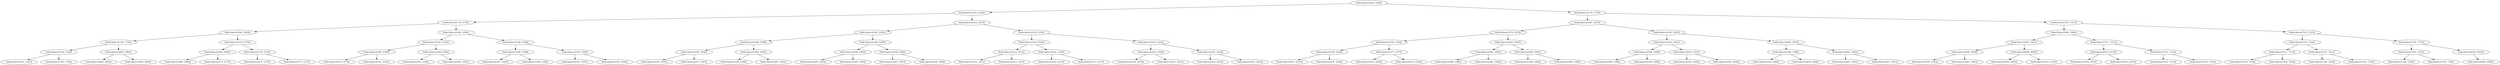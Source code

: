 digraph G{
2058965967 [label="Node{data=[2226, 2226]}"]
2058965967 -> 714803011
714803011 [label="Node{data=[2194, 2194]}"]
714803011 -> 364263611
364263611 [label="Node{data=[2178, 2178]}"]
364263611 -> 2006507059
2006507059 [label="Node{data=[2065, 2065]}"]
2006507059 -> 1200606244
1200606244 [label="Node{data=[1750, 1750]}"]
1200606244 -> 903637641
903637641 [label="Node{data=[1526, 1526]}"]
903637641 -> 294387561
294387561 [label="Node{data=[1521, 1521]}"]
903637641 -> 550752813
550752813 [label="Node{data=[1743, 1743]}"]
1200606244 -> 428135679
428135679 [label="Node{data=[2063, 2063]}"]
428135679 -> 1339714916
1339714916 [label="Node{data=[2062, 2062]}"]
428135679 -> 31761217
31761217 [label="Node{data=[2064, 2064]}"]
2006507059 -> 1058561002
1058561002 [label="Node{data=[2174, 2174]}"]
1058561002 -> 8668122
8668122 [label="Node{data=[2094, 2094]}"]
8668122 -> 480886755
480886755 [label="Node{data=[2069, 2069]}"]
8668122 -> 947124636
947124636 [label="Node{data=[2173, 2173]}"]
1058561002 -> 1170809459
1170809459 [label="Node{data=[2176, 2176]}"]
1170809459 -> 1735472003
1735472003 [label="Node{data=[2175, 2175]}"]
1170809459 -> 922148393
922148393 [label="Node{data=[2177, 2177]}"]
364263611 -> 292454002
292454002 [label="Node{data=[2186, 2186]}"]
292454002 -> 490216598
490216598 [label="Node{data=[2182, 2182]}"]
490216598 -> 1941686681
1941686681 [label="Node{data=[2180, 2180]}"]
1941686681 -> 1933330001
1933330001 [label="Node{data=[2179, 2179]}"]
1941686681 -> 298007466
298007466 [label="Node{data=[2181, 2181]}"]
490216598 -> 1279412648
1279412648 [label="Node{data=[2184, 2184]}"]
1279412648 -> 1637398200
1637398200 [label="Node{data=[2183, 2183]}"]
1279412648 -> 1879538196
1879538196 [label="Node{data=[2185, 2185]}"]
292454002 -> 2014384597
2014384597 [label="Node{data=[2190, 2190]}"]
2014384597 -> 641730678
641730678 [label="Node{data=[2188, 2188]}"]
641730678 -> 46745456
46745456 [label="Node{data=[2187, 2187]}"]
641730678 -> 1238715111
1238715111 [label="Node{data=[2189, 2189]}"]
2014384597 -> 960132529
960132529 [label="Node{data=[2192, 2192]}"]
960132529 -> 530569560
530569560 [label="Node{data=[2191, 2191]}"]
960132529 -> 1462103836
1462103836 [label="Node{data=[2193, 2193]}"]
714803011 -> 885265773
885265773 [label="Node{data=[2210, 2210]}"]
885265773 -> 1580825017
1580825017 [label="Node{data=[2202, 2202]}"]
1580825017 -> 1066221119
1066221119 [label="Node{data=[2198, 2198]}"]
1066221119 -> 1202224093
1202224093 [label="Node{data=[2196, 2196]}"]
1202224093 -> 1406366008
1406366008 [label="Node{data=[2195, 2195]}"]
1202224093 -> 1186082378
1186082378 [label="Node{data=[2197, 2197]}"]
1066221119 -> 270048357
270048357 [label="Node{data=[2200, 2200]}"]
270048357 -> 350907176
350907176 [label="Node{data=[2199, 2199]}"]
270048357 -> 1559790140
1559790140 [label="Node{data=[2201, 2201]}"]
1580825017 -> 200226711
200226711 [label="Node{data=[2206, 2206]}"]
200226711 -> 1598056763
1598056763 [label="Node{data=[2204, 2204]}"]
1598056763 -> 414509776
414509776 [label="Node{data=[2203, 2203]}"]
1598056763 -> 12939928
12939928 [label="Node{data=[2205, 2205]}"]
200226711 -> 1919200920
1919200920 [label="Node{data=[2208, 2208]}"]
1919200920 -> 783353950
783353950 [label="Node{data=[2207, 2207]}"]
1919200920 -> 292324658
292324658 [label="Node{data=[2209, 2209]}"]
885265773 -> 974545973
974545973 [label="Node{data=[2218, 2218]}"]
974545973 -> 1842421121
1842421121 [label="Node{data=[2214, 2214]}"]
1842421121 -> 1266944925
1266944925 [label="Node{data=[2212, 2212]}"]
1266944925 -> 1052005066
1052005066 [label="Node{data=[2211, 2211]}"]
1266944925 -> 923447013
923447013 [label="Node{data=[2213, 2213]}"]
1842421121 -> 1381142672
1381142672 [label="Node{data=[2216, 2216]}"]
1381142672 -> 971092388
971092388 [label="Node{data=[2215, 2215]}"]
1381142672 -> 627017296
627017296 [label="Node{data=[2217, 2217]}"]
974545973 -> 1203796376
1203796376 [label="Node{data=[2222, 2222]}"]
1203796376 -> 22063072
22063072 [label="Node{data=[2220, 2220]}"]
22063072 -> 898124543
898124543 [label="Node{data=[2219, 2219]}"]
22063072 -> 1815881496
1815881496 [label="Node{data=[2221, 2221]}"]
1203796376 -> 687116222
687116222 [label="Node{data=[2224, 2224]}"]
687116222 -> 748634855
748634855 [label="Node{data=[2223, 2223]}"]
687116222 -> 1530341945
1530341945 [label="Node{data=[2225, 2225]}"]
2058965967 -> 1446953632
1446953632 [label="Node{data=[2774, 2774]}"]
1446953632 -> 1513832102
1513832102 [label="Node{data=[2287, 2287]}"]
1513832102 -> 208000892
208000892 [label="Node{data=[2279, 2279]}"]
208000892 -> 1860260395
1860260395 [label="Node{data=[2230, 2230]}"]
1860260395 -> 1315612309
1315612309 [label="Node{data=[2228, 2228]}"]
1315612309 -> 1302818800
1302818800 [label="Node{data=[2227, 2227]}"]
1315612309 -> 1868271375
1868271375 [label="Node{data=[2229, 2229]}"]
1860260395 -> 198179013
198179013 [label="Node{data=[2277, 2277]}"]
198179013 -> 277526823
277526823 [label="Node{data=[2263, 2263]}"]
198179013 -> 1713675305
1713675305 [label="Node{data=[2278, 2278]}"]
208000892 -> 1437881365
1437881365 [label="Node{data=[2283, 2283]}"]
1437881365 -> 558466998
558466998 [label="Node{data=[2281, 2281]}"]
558466998 -> 1691308345
1691308345 [label="Node{data=[2280, 2280]}"]
558466998 -> 650660957
650660957 [label="Node{data=[2282, 2282]}"]
1437881365 -> 1361817709
1361817709 [label="Node{data=[2285, 2285]}"]
1361817709 -> 1018362313
1018362313 [label="Node{data=[2284, 2284]}"]
1361817709 -> 585773567
585773567 [label="Node{data=[2286, 2286]}"]
1513832102 -> 1185164123
1185164123 [label="Node{data=[2295, 2295]}"]
1185164123 -> 1241535290
1241535290 [label="Node{data=[2291, 2291]}"]
1241535290 -> 1633130242
1633130242 [label="Node{data=[2289, 2289]}"]
1633130242 -> 314652446
314652446 [label="Node{data=[2288, 2288]}"]
1633130242 -> 1968711918
1968711918 [label="Node{data=[2290, 2290]}"]
1241535290 -> 1032400124
1032400124 [label="Node{data=[2293, 2293]}"]
1032400124 -> 1622889416
1622889416 [label="Node{data=[2292, 2292]}"]
1032400124 -> 2069487878
2069487878 [label="Node{data=[2294, 2294]}"]
1185164123 -> 1332918747
1332918747 [label="Node{data=[2630, 2630]}"]
1332918747 -> 996704773
996704773 [label="Node{data=[2348, 2348]}"]
996704773 -> 33010611
33010611 [label="Node{data=[2346, 2346]}"]
996704773 -> 898769754
898769754 [label="Node{data=[2629, 2629]}"]
1332918747 -> 1869932626
1869932626 [label="Node{data=[2661, 2661]}"]
1869932626 -> 275982099
275982099 [label="Node{data=[2631, 2631]}"]
1869932626 -> 740652165
740652165 [label="Node{data=[2671, 2671]}"]
1446953632 -> 143202984
143202984 [label="Node{data=[7215, 7215]}"]
143202984 -> 1089947027
1089947027 [label="Node{data=[5940, 5940]}"]
1089947027 -> 1236642081
1236642081 [label="Node{data=[3831, 3831]}"]
1236642081 -> 1320381902
1320381902 [label="Node{data=[2829, 2829]}"]
1320381902 -> 237986538
237986538 [label="Node{data=[2781, 2781]}"]
1320381902 -> 1955493217
1955493217 [label="Node{data=[3491, 3491]}"]
1236642081 -> 269891184
269891184 [label="Node{data=[4068, 4068]}"]
269891184 -> 1159652513
1159652513 [label="Node{data=[3853, 3853]}"]
269891184 -> 819193562
819193562 [label="Node{data=[4122, 4122]}"]
1089947027 -> 930195676
930195676 [label="Node{data=[7211, 7211]}"]
930195676 -> 385203700
385203700 [label="Node{data=[6515, 6515]}"]
385203700 -> 612132967
612132967 [label="Node{data=[5974, 5974]}"]
385203700 -> 196521732
196521732 [label="Node{data=[6553, 6553]}"]
930195676 -> 825999846
825999846 [label="Node{data=[7213, 7213]}"]
825999846 -> 177913896
177913896 [label="Node{data=[7212, 7212]}"]
825999846 -> 1306705484
1306705484 [label="Node{data=[7214, 7214]}"]
143202984 -> 1930618491
1930618491 [label="Node{data=[7223, 7223]}"]
1930618491 -> 482950414
482950414 [label="Node{data=[7219, 7219]}"]
482950414 -> 1074668863
1074668863 [label="Node{data=[7217, 7217]}"]
1074668863 -> 415687596
415687596 [label="Node{data=[7216, 7216]}"]
1074668863 -> 2089021425
2089021425 [label="Node{data=[7218, 7218]}"]
482950414 -> 704093218
704093218 [label="Node{data=[7221, 7221]}"]
704093218 -> 417428478
417428478 [label="Node{data=[7220, 7220]}"]
704093218 -> 932526285
932526285 [label="Node{data=[7222, 7222]}"]
1930618491 -> 1418372521
1418372521 [label="Node{data=[7755, 7755]}"]
1418372521 -> 1099507094
1099507094 [label="Node{data=[7225, 7225]}"]
1099507094 -> 1382334682
1382334682 [label="Node{data=[7224, 7224]}"]
1099507094 -> 1286195467
1286195467 [label="Node{data=[7740, 7740]}"]
1418372521 -> 1301256922
1301256922 [label="Node{data=[8219, 8219]}"]
1301256922 -> 1168286568
1168286568 [label="Node{data=[9085, 9085]}"]
}